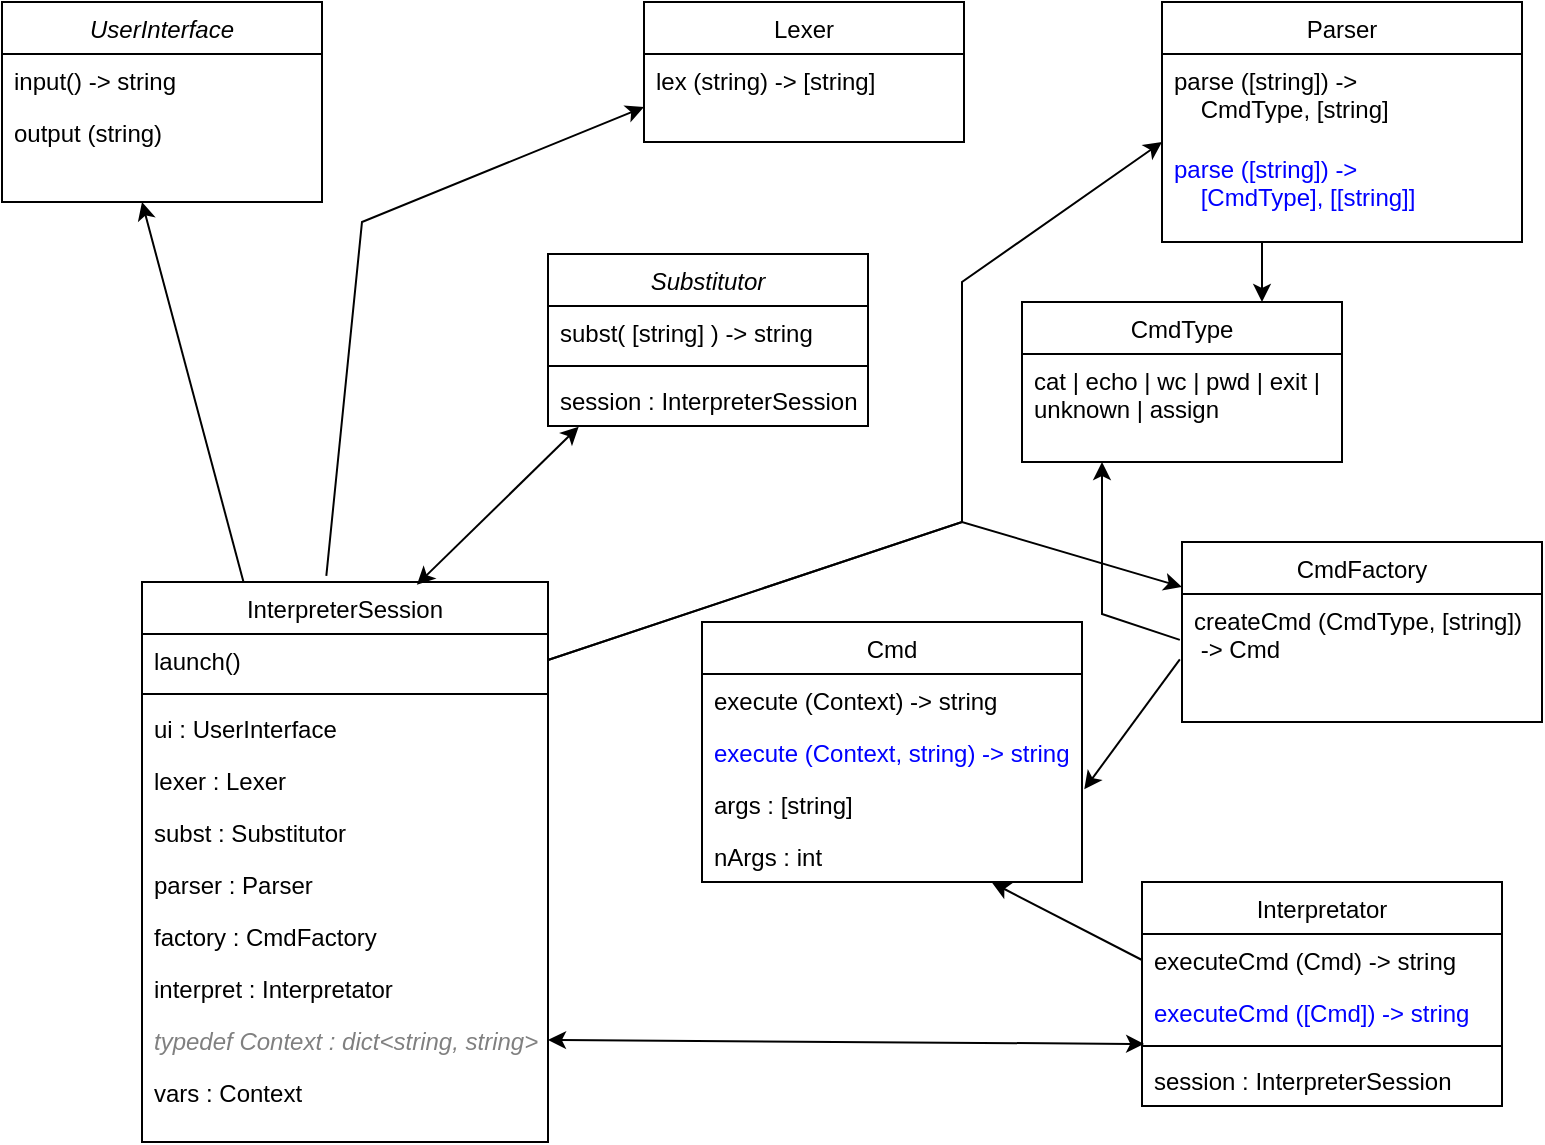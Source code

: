 <mxfile version="20.3.0" type="device"><diagram id="C5RBs43oDa-KdzZeNtuy" name="Page-1"><mxGraphModel dx="1185" dy="597" grid="1" gridSize="10" guides="1" tooltips="1" connect="1" arrows="1" fold="1" page="1" pageScale="1" pageWidth="827" pageHeight="1169" math="0" shadow="0"><root><mxCell id="WIyWlLk6GJQsqaUBKTNV-0"/><mxCell id="WIyWlLk6GJQsqaUBKTNV-1" parent="WIyWlLk6GJQsqaUBKTNV-0"/><mxCell id="zkfFHV4jXpPFQw0GAbJ--0" value="UserInterface" style="swimlane;fontStyle=2;align=center;verticalAlign=top;childLayout=stackLayout;horizontal=1;startSize=26;horizontalStack=0;resizeParent=1;resizeLast=0;collapsible=1;marginBottom=0;rounded=0;shadow=0;strokeWidth=1;" parent="WIyWlLk6GJQsqaUBKTNV-1" vertex="1"><mxGeometry x="40" y="30" width="160" height="100" as="geometry"><mxRectangle x="230" y="140" width="160" height="26" as="alternateBounds"/></mxGeometry></mxCell><mxCell id="zkfFHV4jXpPFQw0GAbJ--1" value="input() -&gt; string" style="text;align=left;verticalAlign=top;spacingLeft=4;spacingRight=4;overflow=hidden;rotatable=0;points=[[0,0.5],[1,0.5]];portConstraint=eastwest;" parent="zkfFHV4jXpPFQw0GAbJ--0" vertex="1"><mxGeometry y="26" width="160" height="26" as="geometry"/></mxCell><mxCell id="zkfFHV4jXpPFQw0GAbJ--2" value="output (string)" style="text;align=left;verticalAlign=top;spacingLeft=4;spacingRight=4;overflow=hidden;rotatable=0;points=[[0,0.5],[1,0.5]];portConstraint=eastwest;rounded=0;shadow=0;html=0;" parent="zkfFHV4jXpPFQw0GAbJ--0" vertex="1"><mxGeometry y="52" width="160" height="26" as="geometry"/></mxCell><mxCell id="zkfFHV4jXpPFQw0GAbJ--17" value="Lexer" style="swimlane;fontStyle=0;align=center;verticalAlign=top;childLayout=stackLayout;horizontal=1;startSize=26;horizontalStack=0;resizeParent=1;resizeLast=0;collapsible=1;marginBottom=0;rounded=0;shadow=0;strokeWidth=1;" parent="WIyWlLk6GJQsqaUBKTNV-1" vertex="1"><mxGeometry x="361" y="30" width="160" height="70" as="geometry"><mxRectangle x="550" y="140" width="160" height="26" as="alternateBounds"/></mxGeometry></mxCell><mxCell id="zkfFHV4jXpPFQw0GAbJ--18" value="lex (string) -&gt; [string]" style="text;align=left;verticalAlign=top;spacingLeft=4;spacingRight=4;overflow=hidden;rotatable=0;points=[[0,0.5],[1,0.5]];portConstraint=eastwest;" parent="zkfFHV4jXpPFQw0GAbJ--17" vertex="1"><mxGeometry y="26" width="160" height="26" as="geometry"/></mxCell><mxCell id="O-g6yJ7ppfnqZvcjQOns-9" value="Substitutor" style="swimlane;fontStyle=2;align=center;verticalAlign=top;childLayout=stackLayout;horizontal=1;startSize=26;horizontalStack=0;resizeParent=1;resizeLast=0;collapsible=1;marginBottom=0;rounded=0;shadow=0;strokeWidth=1;" parent="WIyWlLk6GJQsqaUBKTNV-1" vertex="1"><mxGeometry x="313" y="156" width="160" height="86" as="geometry"><mxRectangle x="230" y="140" width="160" height="26" as="alternateBounds"/></mxGeometry></mxCell><mxCell id="O-g6yJ7ppfnqZvcjQOns-10" value="subst( [string] ) -&gt; string" style="text;align=left;verticalAlign=top;spacingLeft=4;spacingRight=4;overflow=hidden;rotatable=0;points=[[0,0.5],[1,0.5]];portConstraint=eastwest;" parent="O-g6yJ7ppfnqZvcjQOns-9" vertex="1"><mxGeometry y="26" width="160" height="26" as="geometry"/></mxCell><mxCell id="c2sGcNwHWnJO1WWQ50y1-21" value="" style="line;html=1;strokeWidth=1;align=left;verticalAlign=middle;spacingTop=-1;spacingLeft=3;spacingRight=3;rotatable=0;labelPosition=right;points=[];portConstraint=eastwest;" parent="O-g6yJ7ppfnqZvcjQOns-9" vertex="1"><mxGeometry y="52" width="160" height="8" as="geometry"/></mxCell><mxCell id="c2sGcNwHWnJO1WWQ50y1-30" value="session : InterpreterSession" style="text;align=left;verticalAlign=top;spacingLeft=4;spacingRight=4;overflow=hidden;rotatable=0;points=[[0,0.5],[1,0.5]];portConstraint=eastwest;" parent="O-g6yJ7ppfnqZvcjQOns-9" vertex="1"><mxGeometry y="60" width="160" height="26" as="geometry"/></mxCell><mxCell id="c2sGcNwHWnJO1WWQ50y1-8" value="Parser" style="swimlane;fontStyle=0;align=center;verticalAlign=top;childLayout=stackLayout;horizontal=1;startSize=26;horizontalStack=0;resizeParent=1;resizeLast=0;collapsible=1;marginBottom=0;rounded=0;shadow=0;strokeWidth=1;" parent="WIyWlLk6GJQsqaUBKTNV-1" vertex="1"><mxGeometry x="620" y="30" width="180" height="120" as="geometry"><mxRectangle x="550" y="140" width="160" height="26" as="alternateBounds"/></mxGeometry></mxCell><mxCell id="c2sGcNwHWnJO1WWQ50y1-9" value="parse ([string]) -&gt; &#xA;    CmdType, [string]" style="text;align=left;verticalAlign=top;spacingLeft=4;spacingRight=4;overflow=hidden;rotatable=0;points=[[0,0.5],[1,0.5]];portConstraint=eastwest;" parent="c2sGcNwHWnJO1WWQ50y1-8" vertex="1"><mxGeometry y="26" width="180" height="44" as="geometry"/></mxCell><mxCell id="c2sGcNwHWnJO1WWQ50y1-55" value="parse ([string]) -&gt; &#xA;    [CmdType], [[string]]" style="text;align=left;verticalAlign=top;spacingLeft=4;spacingRight=4;overflow=hidden;rotatable=0;points=[[0,0.5],[1,0.5]];portConstraint=eastwest;fontColor=#0000FF;" parent="c2sGcNwHWnJO1WWQ50y1-8" vertex="1"><mxGeometry y="70" width="180" height="44" as="geometry"/></mxCell><mxCell id="c2sGcNwHWnJO1WWQ50y1-10" value="CmdType" style="swimlane;fontStyle=0;align=center;verticalAlign=top;childLayout=stackLayout;horizontal=1;startSize=26;horizontalStack=0;resizeParent=1;resizeLast=0;collapsible=1;marginBottom=0;rounded=0;shadow=0;strokeWidth=1;" parent="WIyWlLk6GJQsqaUBKTNV-1" vertex="1"><mxGeometry x="550" y="180" width="160" height="80" as="geometry"><mxRectangle x="550" y="140" width="160" height="26" as="alternateBounds"/></mxGeometry></mxCell><mxCell id="c2sGcNwHWnJO1WWQ50y1-11" value="cat | echo | wc | pwd | exit | &#xA;unknown | assign" style="text;align=left;verticalAlign=top;spacingLeft=4;spacingRight=4;overflow=hidden;rotatable=0;points=[[0,0.5],[1,0.5]];portConstraint=eastwest;" parent="c2sGcNwHWnJO1WWQ50y1-10" vertex="1"><mxGeometry y="26" width="160" height="44" as="geometry"/></mxCell><mxCell id="c2sGcNwHWnJO1WWQ50y1-14" value="" style="endArrow=none;html=1;rounded=0;exitX=0.75;exitY=0;exitDx=0;exitDy=0;endFill=0;startArrow=classic;startFill=1;" parent="WIyWlLk6GJQsqaUBKTNV-1" source="c2sGcNwHWnJO1WWQ50y1-10" edge="1"><mxGeometry width="50" height="50" relative="1" as="geometry"><mxPoint x="390" y="280" as="sourcePoint"/><mxPoint x="670" y="150" as="targetPoint"/></mxGeometry></mxCell><mxCell id="c2sGcNwHWnJO1WWQ50y1-16" value="CmdFactory" style="swimlane;fontStyle=0;align=center;verticalAlign=top;childLayout=stackLayout;horizontal=1;startSize=26;horizontalStack=0;resizeParent=1;resizeLast=0;collapsible=1;marginBottom=0;rounded=0;shadow=0;strokeWidth=1;" parent="WIyWlLk6GJQsqaUBKTNV-1" vertex="1"><mxGeometry x="630" y="300" width="180" height="90" as="geometry"><mxRectangle x="550" y="140" width="160" height="26" as="alternateBounds"/></mxGeometry></mxCell><mxCell id="c2sGcNwHWnJO1WWQ50y1-17" value="createCmd (CmdType, [string])&#xA; -&gt; Cmd" style="text;align=left;verticalAlign=top;spacingLeft=4;spacingRight=4;overflow=hidden;rotatable=0;points=[[0,0.5],[1,0.5]];portConstraint=eastwest;" parent="c2sGcNwHWnJO1WWQ50y1-16" vertex="1"><mxGeometry y="26" width="180" height="34" as="geometry"/></mxCell><mxCell id="c2sGcNwHWnJO1WWQ50y1-18" value="" style="endArrow=classic;html=1;rounded=0;fontSize=10;entryX=0.25;entryY=1;entryDx=0;entryDy=0;exitX=-0.006;exitY=0.674;exitDx=0;exitDy=0;exitPerimeter=0;endFill=1;" parent="WIyWlLk6GJQsqaUBKTNV-1" source="c2sGcNwHWnJO1WWQ50y1-17" target="c2sGcNwHWnJO1WWQ50y1-10" edge="1"><mxGeometry width="50" height="50" relative="1" as="geometry"><mxPoint x="390" y="260" as="sourcePoint"/><mxPoint x="440" y="210" as="targetPoint"/><Array as="points"><mxPoint x="590" y="336"/></Array></mxGeometry></mxCell><mxCell id="c2sGcNwHWnJO1WWQ50y1-19" value="Cmd" style="swimlane;fontStyle=0;align=center;verticalAlign=top;childLayout=stackLayout;horizontal=1;startSize=26;horizontalStack=0;resizeParent=1;resizeLast=0;collapsible=1;marginBottom=0;rounded=0;shadow=0;strokeWidth=1;" parent="WIyWlLk6GJQsqaUBKTNV-1" vertex="1"><mxGeometry x="390" y="340" width="190" height="130" as="geometry"><mxRectangle x="550" y="140" width="160" height="26" as="alternateBounds"/></mxGeometry></mxCell><mxCell id="c2sGcNwHWnJO1WWQ50y1-20" value="execute (Context) -&gt; string" style="text;align=left;verticalAlign=top;spacingLeft=4;spacingRight=4;overflow=hidden;rotatable=0;points=[[0,0.5],[1,0.5]];portConstraint=eastwest;" parent="c2sGcNwHWnJO1WWQ50y1-19" vertex="1"><mxGeometry y="26" width="190" height="26" as="geometry"/></mxCell><mxCell id="PQS5NXLZMkCB1DTYzfE2-0" value="execute (Context, string) -&gt; string" style="text;align=left;verticalAlign=top;spacingLeft=4;spacingRight=4;overflow=hidden;rotatable=0;points=[[0,0.5],[1,0.5]];portConstraint=eastwest;fontColor=#0000FF;" parent="c2sGcNwHWnJO1WWQ50y1-19" vertex="1"><mxGeometry y="52" width="190" height="26" as="geometry"/></mxCell><mxCell id="c2sGcNwHWnJO1WWQ50y1-22" value="args : [string]" style="text;align=left;verticalAlign=top;spacingLeft=4;spacingRight=4;overflow=hidden;rotatable=0;points=[[0,0.5],[1,0.5]];portConstraint=eastwest;" parent="c2sGcNwHWnJO1WWQ50y1-19" vertex="1"><mxGeometry y="78" width="190" height="26" as="geometry"/></mxCell><mxCell id="c2sGcNwHWnJO1WWQ50y1-27" value="nArgs : int" style="text;align=left;verticalAlign=top;spacingLeft=4;spacingRight=4;overflow=hidden;rotatable=0;points=[[0,0.5],[1,0.5]];portConstraint=eastwest;" parent="c2sGcNwHWnJO1WWQ50y1-19" vertex="1"><mxGeometry y="104" width="190" height="26" as="geometry"/></mxCell><mxCell id="c2sGcNwHWnJO1WWQ50y1-25" value="Interpretator" style="swimlane;fontStyle=0;align=center;verticalAlign=top;childLayout=stackLayout;horizontal=1;startSize=26;horizontalStack=0;resizeParent=1;resizeLast=0;collapsible=1;marginBottom=0;rounded=0;shadow=0;strokeWidth=1;" parent="WIyWlLk6GJQsqaUBKTNV-1" vertex="1"><mxGeometry x="610" y="470" width="180" height="112" as="geometry"><mxRectangle x="550" y="140" width="160" height="26" as="alternateBounds"/></mxGeometry></mxCell><mxCell id="c2sGcNwHWnJO1WWQ50y1-26" value="executeCmd (Cmd) -&gt; string" style="text;align=left;verticalAlign=top;spacingLeft=4;spacingRight=4;overflow=hidden;rotatable=0;points=[[0,0.5],[1,0.5]];portConstraint=eastwest;" parent="c2sGcNwHWnJO1WWQ50y1-25" vertex="1"><mxGeometry y="26" width="180" height="26" as="geometry"/></mxCell><mxCell id="c2sGcNwHWnJO1WWQ50y1-32" value="executeCmd ([Cmd]) -&gt; string" style="text;align=left;verticalAlign=top;spacingLeft=4;spacingRight=4;overflow=hidden;rotatable=0;points=[[0,0.5],[1,0.5]];portConstraint=eastwest;fontColor=#0000FF;" parent="c2sGcNwHWnJO1WWQ50y1-25" vertex="1"><mxGeometry y="52" width="180" height="26" as="geometry"/></mxCell><mxCell id="c2sGcNwHWnJO1WWQ50y1-33" value="" style="line;html=1;strokeWidth=1;align=left;verticalAlign=middle;spacingTop=-1;spacingLeft=3;spacingRight=3;rotatable=0;labelPosition=right;points=[];portConstraint=eastwest;" parent="c2sGcNwHWnJO1WWQ50y1-25" vertex="1"><mxGeometry y="78" width="180" height="8" as="geometry"/></mxCell><mxCell id="c2sGcNwHWnJO1WWQ50y1-57" value="session : InterpreterSession" style="text;align=left;verticalAlign=top;spacingLeft=4;spacingRight=4;overflow=hidden;rotatable=0;points=[[0,0.5],[1,0.5]];portConstraint=eastwest;" parent="c2sGcNwHWnJO1WWQ50y1-25" vertex="1"><mxGeometry y="86" width="180" height="26" as="geometry"/></mxCell><mxCell id="c2sGcNwHWnJO1WWQ50y1-28" value="InterpreterSession" style="swimlane;fontStyle=0;align=center;verticalAlign=top;childLayout=stackLayout;horizontal=1;startSize=26;horizontalStack=0;resizeParent=1;resizeLast=0;collapsible=1;marginBottom=0;rounded=0;shadow=0;strokeWidth=1;" parent="WIyWlLk6GJQsqaUBKTNV-1" vertex="1"><mxGeometry x="110" y="320" width="203" height="280" as="geometry"><mxRectangle x="550" y="140" width="160" height="26" as="alternateBounds"/></mxGeometry></mxCell><mxCell id="c2sGcNwHWnJO1WWQ50y1-29" value="launch()" style="text;align=left;verticalAlign=top;spacingLeft=4;spacingRight=4;overflow=hidden;rotatable=0;points=[[0,0.5],[1,0.5]];portConstraint=eastwest;" parent="c2sGcNwHWnJO1WWQ50y1-28" vertex="1"><mxGeometry y="26" width="203" height="26" as="geometry"/></mxCell><mxCell id="c2sGcNwHWnJO1WWQ50y1-52" value="" style="line;html=1;strokeWidth=1;align=left;verticalAlign=middle;spacingTop=-1;spacingLeft=3;spacingRight=3;rotatable=0;labelPosition=right;points=[];portConstraint=eastwest;" parent="c2sGcNwHWnJO1WWQ50y1-28" vertex="1"><mxGeometry y="52" width="203" height="8" as="geometry"/></mxCell><mxCell id="SAs4h-WovQcXQTdWL0_h-0" value="ui : UserInterface" style="text;align=left;verticalAlign=top;spacingLeft=4;spacingRight=4;overflow=hidden;rotatable=0;points=[[0,0.5],[1,0.5]];portConstraint=eastwest;" parent="c2sGcNwHWnJO1WWQ50y1-28" vertex="1"><mxGeometry y="60" width="203" height="26" as="geometry"/></mxCell><mxCell id="c2sGcNwHWnJO1WWQ50y1-39" value="lexer : Lexer" style="text;align=left;verticalAlign=top;spacingLeft=4;spacingRight=4;overflow=hidden;rotatable=0;points=[[0,0.5],[1,0.5]];portConstraint=eastwest;" parent="c2sGcNwHWnJO1WWQ50y1-28" vertex="1"><mxGeometry y="86" width="203" height="26" as="geometry"/></mxCell><mxCell id="c2sGcNwHWnJO1WWQ50y1-40" value="subst : Substitutor" style="text;align=left;verticalAlign=top;spacingLeft=4;spacingRight=4;overflow=hidden;rotatable=0;points=[[0,0.5],[1,0.5]];portConstraint=eastwest;" parent="c2sGcNwHWnJO1WWQ50y1-28" vertex="1"><mxGeometry y="112" width="203" height="26" as="geometry"/></mxCell><mxCell id="c2sGcNwHWnJO1WWQ50y1-41" value="parser : Parser" style="text;align=left;verticalAlign=top;spacingLeft=4;spacingRight=4;overflow=hidden;rotatable=0;points=[[0,0.5],[1,0.5]];portConstraint=eastwest;" parent="c2sGcNwHWnJO1WWQ50y1-28" vertex="1"><mxGeometry y="138" width="203" height="26" as="geometry"/></mxCell><mxCell id="c2sGcNwHWnJO1WWQ50y1-42" value="factory : CmdFactory" style="text;align=left;verticalAlign=top;spacingLeft=4;spacingRight=4;overflow=hidden;rotatable=0;points=[[0,0.5],[1,0.5]];portConstraint=eastwest;" parent="c2sGcNwHWnJO1WWQ50y1-28" vertex="1"><mxGeometry y="164" width="203" height="26" as="geometry"/></mxCell><mxCell id="c2sGcNwHWnJO1WWQ50y1-43" value="interpret : Interpretator" style="text;align=left;verticalAlign=top;spacingLeft=4;spacingRight=4;overflow=hidden;rotatable=0;points=[[0,0.5],[1,0.5]];portConstraint=eastwest;" parent="c2sGcNwHWnJO1WWQ50y1-28" vertex="1"><mxGeometry y="190" width="203" height="26" as="geometry"/></mxCell><mxCell id="c2sGcNwHWnJO1WWQ50y1-44" value="typedef Context : dict&lt;string, string&gt;" style="text;align=left;verticalAlign=top;spacingLeft=4;spacingRight=4;overflow=hidden;rotatable=0;points=[[0,0.5],[1,0.5]];portConstraint=eastwest;fontStyle=2;fontColor=#808080;" parent="c2sGcNwHWnJO1WWQ50y1-28" vertex="1"><mxGeometry y="216" width="203" height="26" as="geometry"/></mxCell><mxCell id="SAs4h-WovQcXQTdWL0_h-1" value="vars : Context" style="text;align=left;verticalAlign=top;spacingLeft=4;spacingRight=4;overflow=hidden;rotatable=0;points=[[0,0.5],[1,0.5]];portConstraint=eastwest;" parent="c2sGcNwHWnJO1WWQ50y1-28" vertex="1"><mxGeometry y="242" width="203" height="26" as="geometry"/></mxCell><mxCell id="c2sGcNwHWnJO1WWQ50y1-31" value="" style="endArrow=classic;html=1;rounded=0;fontSize=10;exitX=0.677;exitY=0.005;exitDx=0;exitDy=0;exitPerimeter=0;entryX=0.096;entryY=1.013;entryDx=0;entryDy=0;entryPerimeter=0;endFill=1;startArrow=classic;startFill=1;" parent="WIyWlLk6GJQsqaUBKTNV-1" source="c2sGcNwHWnJO1WWQ50y1-28" target="c2sGcNwHWnJO1WWQ50y1-30" edge="1"><mxGeometry width="50" height="50" relative="1" as="geometry"><mxPoint x="390" y="340" as="sourcePoint"/><mxPoint x="440" y="290" as="targetPoint"/></mxGeometry></mxCell><mxCell id="c2sGcNwHWnJO1WWQ50y1-34" value="" style="endArrow=classic;html=1;rounded=0;fontSize=10;entryX=0.006;entryY=1.115;entryDx=0;entryDy=0;exitX=1;exitY=0.5;exitDx=0;exitDy=0;entryPerimeter=0;startArrow=classic;startFill=1;endFill=1;" parent="WIyWlLk6GJQsqaUBKTNV-1" source="c2sGcNwHWnJO1WWQ50y1-44" target="c2sGcNwHWnJO1WWQ50y1-32" edge="1"><mxGeometry width="50" height="50" relative="1" as="geometry"><mxPoint x="250" y="390" as="sourcePoint"/><mxPoint x="440" y="290" as="targetPoint"/><Array as="points"/></mxGeometry></mxCell><mxCell id="c2sGcNwHWnJO1WWQ50y1-35" value="" style="endArrow=none;html=1;rounded=0;fontSize=10;exitX=0.719;exitY=1.013;exitDx=0;exitDy=0;entryX=0;entryY=0.5;entryDx=0;entryDy=0;startArrow=classic;exitPerimeter=0;endFill=0;startFill=1;" parent="WIyWlLk6GJQsqaUBKTNV-1" target="c2sGcNwHWnJO1WWQ50y1-26" edge="1"><mxGeometry width="50" height="50" relative="1" as="geometry"><mxPoint x="535.04" y="470.338" as="sourcePoint"/><mxPoint x="440" y="290" as="targetPoint"/></mxGeometry></mxCell><mxCell id="c2sGcNwHWnJO1WWQ50y1-36" value="" style="endArrow=none;html=1;rounded=0;fontSize=10;exitX=1.006;exitY=0.218;exitDx=0;exitDy=0;exitPerimeter=0;entryX=-0.006;entryY=0.962;entryDx=0;entryDy=0;entryPerimeter=0;startArrow=classic;startFill=1;" parent="WIyWlLk6GJQsqaUBKTNV-1" source="c2sGcNwHWnJO1WWQ50y1-22" target="c2sGcNwHWnJO1WWQ50y1-17" edge="1"><mxGeometry width="50" height="50" relative="1" as="geometry"><mxPoint x="390" y="340" as="sourcePoint"/><mxPoint x="440" y="290" as="targetPoint"/></mxGeometry></mxCell><mxCell id="c2sGcNwHWnJO1WWQ50y1-45" value="" style="endArrow=classic;html=1;rounded=0;fontSize=10;exitX=0.25;exitY=0;exitDx=0;exitDy=0;strokeColor=default;" parent="WIyWlLk6GJQsqaUBKTNV-1" source="c2sGcNwHWnJO1WWQ50y1-28" edge="1"><mxGeometry width="50" height="50" relative="1" as="geometry"><mxPoint x="390" y="340" as="sourcePoint"/><mxPoint x="110" y="130" as="targetPoint"/></mxGeometry></mxCell><mxCell id="c2sGcNwHWnJO1WWQ50y1-46" value="" style="endArrow=classic;html=1;rounded=0;fontSize=10;exitX=0.454;exitY=-0.011;exitDx=0;exitDy=0;exitPerimeter=0;entryX=0;entryY=0.75;entryDx=0;entryDy=0;endFill=1;" parent="WIyWlLk6GJQsqaUBKTNV-1" source="c2sGcNwHWnJO1WWQ50y1-28" target="zkfFHV4jXpPFQw0GAbJ--17" edge="1"><mxGeometry width="50" height="50" relative="1" as="geometry"><mxPoint x="390" y="340" as="sourcePoint"/><mxPoint x="440" y="290" as="targetPoint"/><Array as="points"><mxPoint x="220" y="140"/></Array></mxGeometry></mxCell><mxCell id="c2sGcNwHWnJO1WWQ50y1-47" value="" style="endArrow=classic;html=1;rounded=0;fontSize=10;exitX=1;exitY=0.5;exitDx=0;exitDy=0;endFill=1;" parent="WIyWlLk6GJQsqaUBKTNV-1" source="c2sGcNwHWnJO1WWQ50y1-29" edge="1"><mxGeometry width="50" height="50" relative="1" as="geometry"><mxPoint x="390" y="340" as="sourcePoint"/><mxPoint x="620" y="100" as="targetPoint"/><Array as="points"><mxPoint x="520" y="290"/><mxPoint x="520" y="170"/></Array></mxGeometry></mxCell><mxCell id="c2sGcNwHWnJO1WWQ50y1-48" value="" style="endArrow=classic;html=1;rounded=0;fontSize=10;exitX=1;exitY=0.5;exitDx=0;exitDy=0;entryX=0;entryY=0.25;entryDx=0;entryDy=0;endFill=1;" parent="WIyWlLk6GJQsqaUBKTNV-1" source="c2sGcNwHWnJO1WWQ50y1-29" target="c2sGcNwHWnJO1WWQ50y1-16" edge="1"><mxGeometry width="50" height="50" relative="1" as="geometry"><mxPoint x="390" y="340" as="sourcePoint"/><mxPoint x="440" y="290" as="targetPoint"/><Array as="points"><mxPoint x="520" y="290"/></Array></mxGeometry></mxCell></root></mxGraphModel></diagram></mxfile>